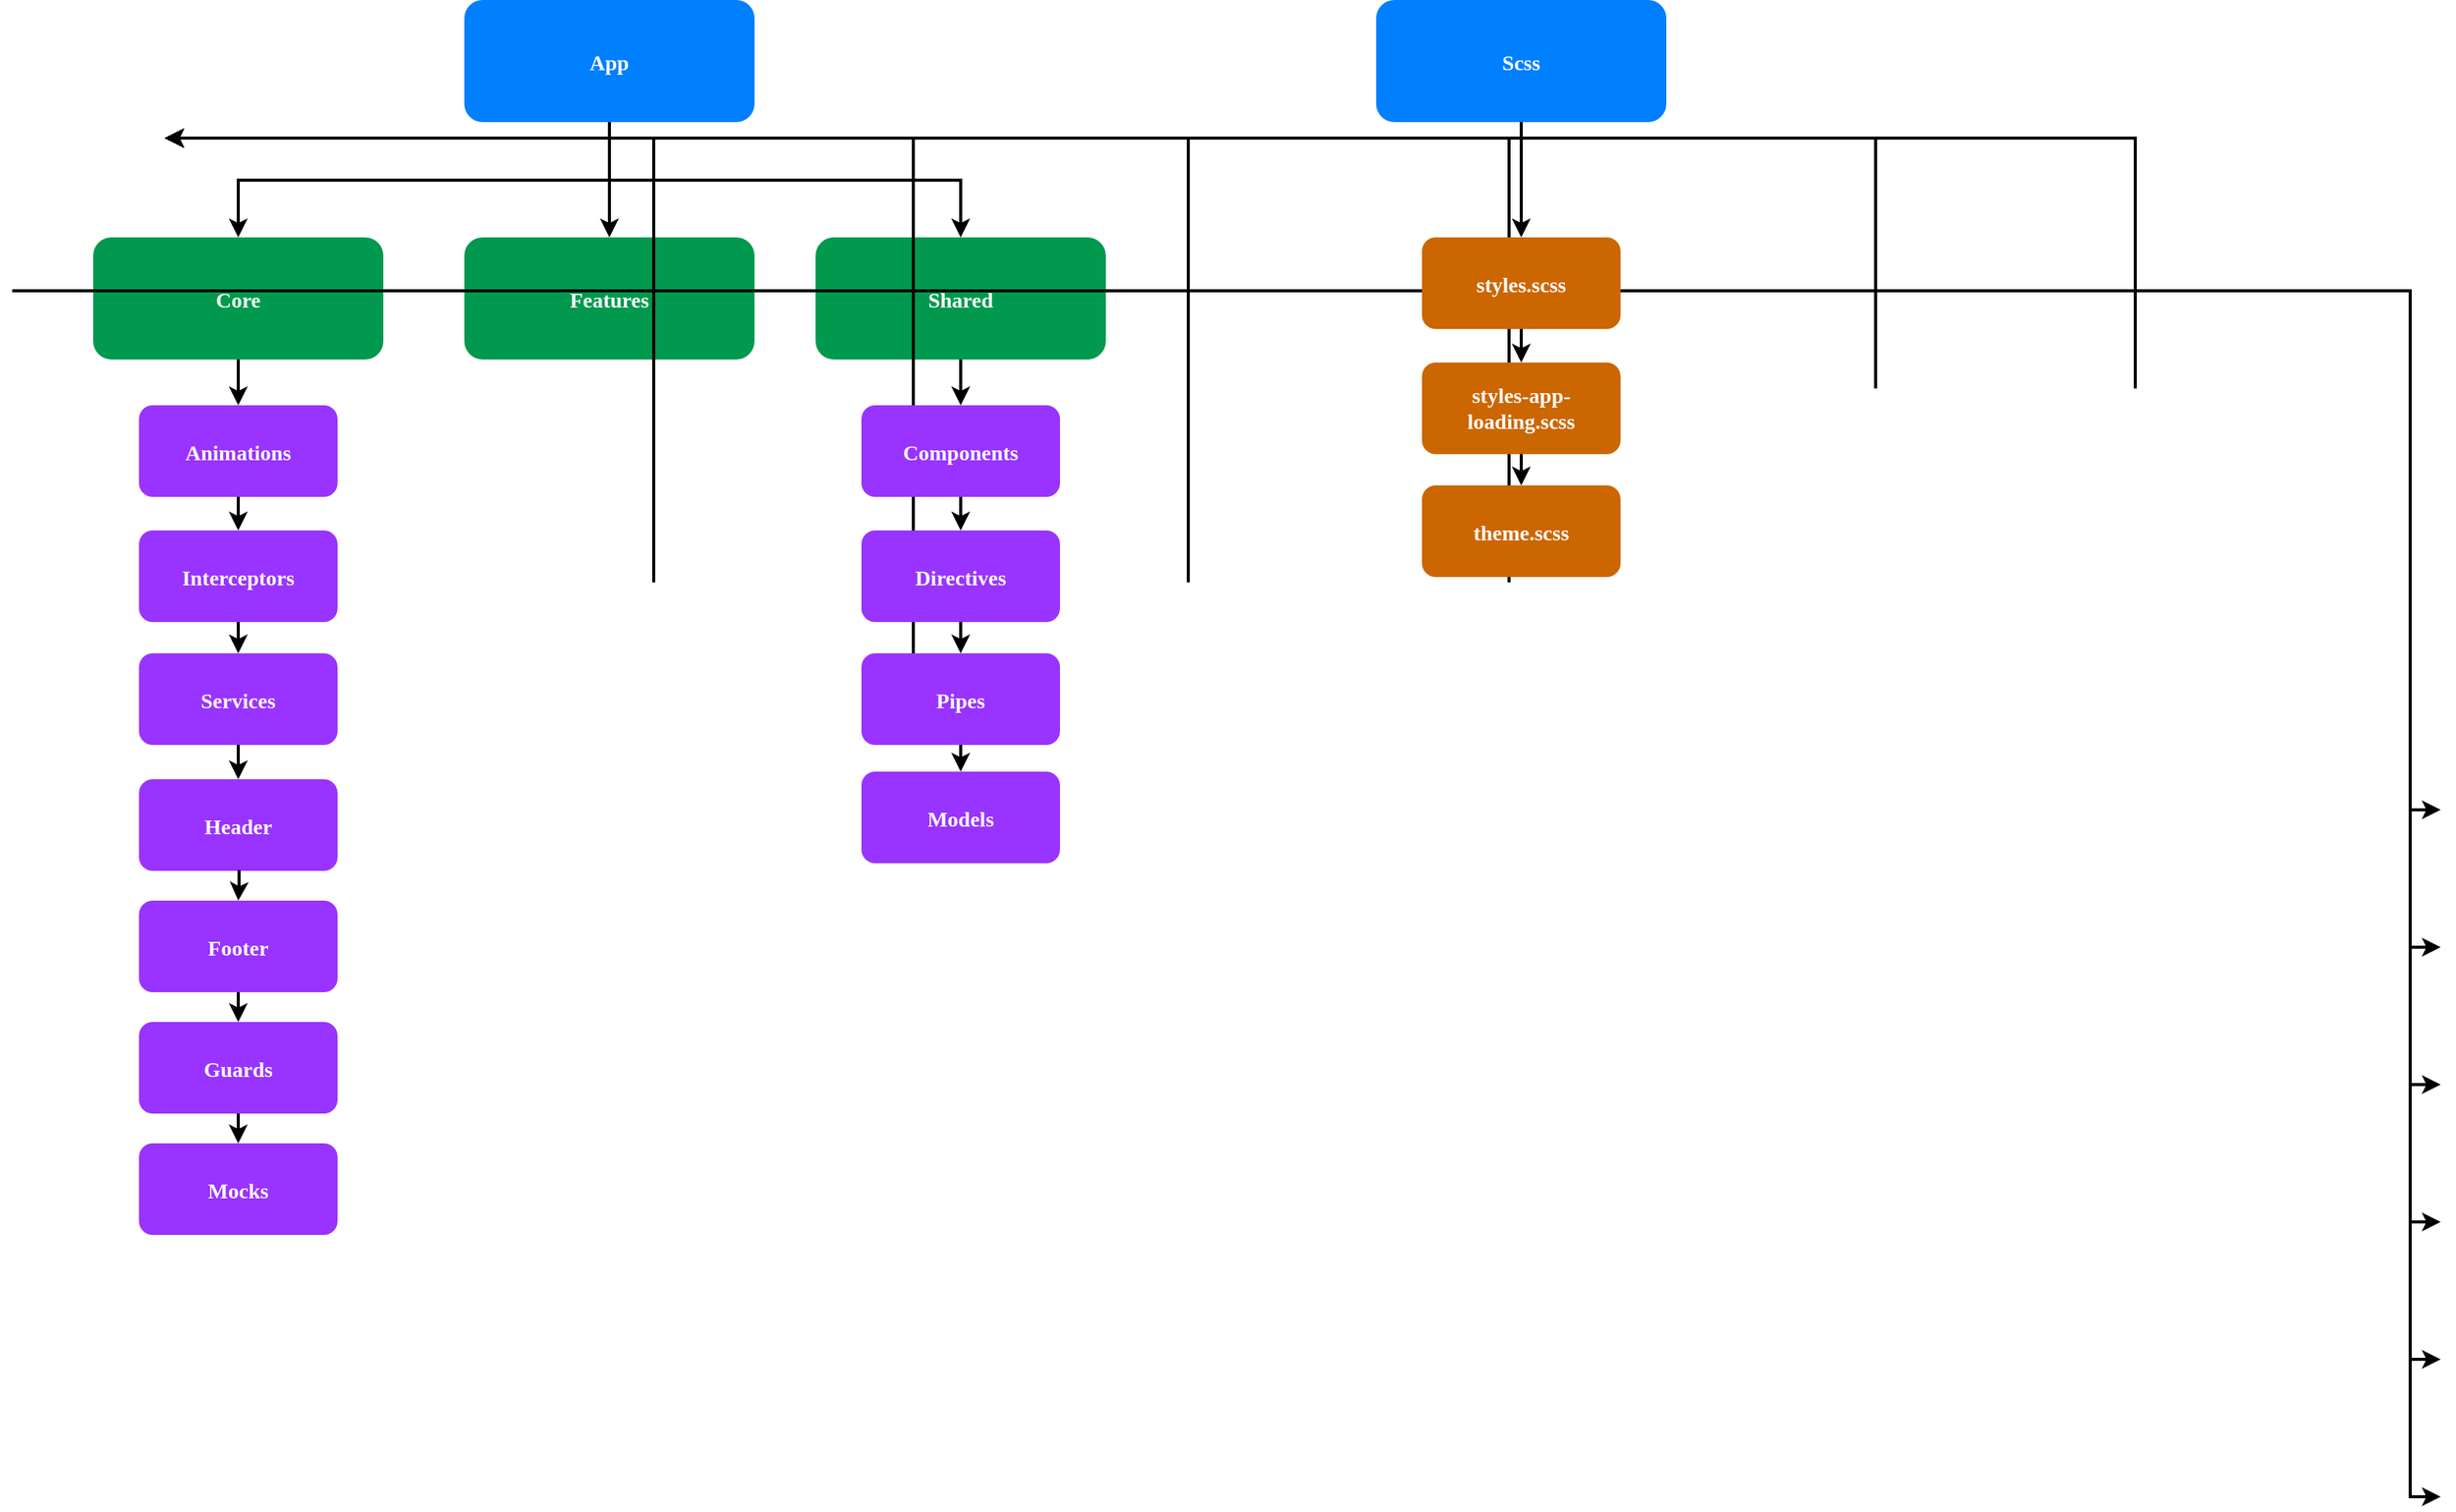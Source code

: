<mxfile version="10.9.4" type="device"><diagram name="Page-1" id="2c0d36ab-eaac-3732-788b-9136903baeff"><mxGraphModel dx="1896" dy="1019" grid="1" gridSize="10" guides="1" tooltips="1" connect="1" arrows="1" fold="1" page="1" pageScale="1.5" pageWidth="400" pageHeight="300" background="#ffffff" math="0" shadow="0"><root><mxCell id="0"/><mxCell id="1" parent="0"/><mxCell id="2" value="App" style="rounded=1;fillColor=#007FFF;gradientColor=none;strokeColor=none;fontColor=#FFFFFF;fontStyle=1;fontFamily=Tahoma;fontSize=14" parent="1" vertex="1"><mxGeometry x="273" y="45" width="190" height="80" as="geometry"/></mxCell><mxCell id="4" value="Shared" style="rounded=1;fillColor=#00994D;gradientColor=none;strokeColor=none;fontColor=#FFFFFF;fontStyle=1;fontFamily=Tahoma;fontSize=14" parent="1" vertex="1"><mxGeometry x="503.0" y="200.5" width="190" height="80" as="geometry"/></mxCell><mxCell id="9" value="" style="edgeStyle=elbowEdgeStyle;elbow=vertical;strokeWidth=2;rounded=0" parent="1" source="2" target="4" edge="1"><mxGeometry x="260" y="80.5" width="100" height="100" as="geometry"><mxPoint x="260" y="180.5" as="sourcePoint"/><mxPoint x="360" y="80.5" as="targetPoint"/></mxGeometry></mxCell><mxCell id="12" value="Features" style="rounded=1;fillColor=#00994D;gradientColor=none;strokeColor=none;fontColor=#FFFFFF;fontStyle=1;fontFamily=Tahoma;fontSize=14" parent="1" vertex="1"><mxGeometry x="273.0" y="200.5" width="190" height="80" as="geometry"/></mxCell><mxCell id="13" value="Core" style="rounded=1;fillColor=#00994D;gradientColor=none;strokeColor=none;fontColor=#FFFFFF;fontStyle=1;fontFamily=Tahoma;fontSize=14" parent="1" vertex="1"><mxGeometry x="30" y="200.5" width="190" height="80" as="geometry"/></mxCell><mxCell id="14" value="Animations" style="rounded=1;fillColor=#9933FF;gradientColor=none;strokeColor=none;fontColor=#FFFFFF;fontStyle=1;fontFamily=Tahoma;fontSize=14" parent="1" vertex="1"><mxGeometry x="60" y="310.5" width="130" height="60" as="geometry"/></mxCell><mxCell id="15" value="Interceptors" style="rounded=1;fillColor=#9933FF;gradientColor=none;strokeColor=none;fontColor=#FFFFFF;fontStyle=1;fontFamily=Tahoma;fontSize=14" parent="1" vertex="1"><mxGeometry x="60" y="392.5" width="130" height="60" as="geometry"/></mxCell><mxCell id="59" value="" style="edgeStyle=elbowEdgeStyle;elbow=vertical;strokeWidth=2;rounded=0" parent="1" source="2" target="12" edge="1"><mxGeometry x="270" y="90.5" width="100" height="100" as="geometry"><mxPoint x="785.0" y="140.5" as="sourcePoint"/><mxPoint x="1390.0" y="210.5" as="targetPoint"/></mxGeometry></mxCell><mxCell id="61" value="" style="edgeStyle=elbowEdgeStyle;elbow=vertical;strokeWidth=2;rounded=0" parent="1" source="2" target="13" edge="1"><mxGeometry x="-100" y="0.5" width="100" height="100" as="geometry"><mxPoint x="-100" y="100.5" as="sourcePoint"/><mxPoint y="0.5" as="targetPoint"/></mxGeometry></mxCell><mxCell id="62" value="" style="edgeStyle=elbowEdgeStyle;elbow=vertical;strokeWidth=2;rounded=0" parent="1" source="13" target="14" edge="1"><mxGeometry x="-100" y="0.5" width="100" height="100" as="geometry"><mxPoint x="-100" y="100.5" as="sourcePoint"/><mxPoint y="0.5" as="targetPoint"/></mxGeometry></mxCell><mxCell id="70" value="" style="edgeStyle=elbowEdgeStyle;elbow=horizontal;strokeWidth=2;rounded=0" parent="1" target="26" edge="1"><mxGeometry x="-23" y="135.5" width="100" height="100" as="geometry"><mxPoint x="417" y="485.5" as="sourcePoint"/><mxPoint x="77" y="135.5" as="targetPoint"/><Array as="points"><mxPoint x="397" y="535.5"/></Array></mxGeometry></mxCell><mxCell id="71" value="" style="edgeStyle=elbowEdgeStyle;elbow=horizontal;strokeWidth=2;rounded=0" parent="1" target="27" edge="1"><mxGeometry x="-23" y="135.5" width="100" height="100" as="geometry"><mxPoint x="417" y="485.5" as="sourcePoint"/><mxPoint x="77" y="135.5" as="targetPoint"/><Array as="points"><mxPoint x="397" y="575.5"/></Array></mxGeometry></mxCell><mxCell id="72" value="" style="edgeStyle=elbowEdgeStyle;elbow=horizontal;strokeWidth=2;rounded=0" parent="1" target="28" edge="1"><mxGeometry x="-23" y="135.5" width="100" height="100" as="geometry"><mxPoint x="417" y="485.5" as="sourcePoint"/><mxPoint x="77" y="135.5" as="targetPoint"/><Array as="points"><mxPoint x="397" y="615.5"/></Array></mxGeometry></mxCell><mxCell id="73" value="" style="edgeStyle=elbowEdgeStyle;elbow=horizontal;strokeWidth=2;rounded=0" parent="1" target="30" edge="1"><mxGeometry x="-23" y="135.5" width="100" height="100" as="geometry"><mxPoint x="592" y="485.5" as="sourcePoint"/><mxPoint x="77" y="135.5" as="targetPoint"/><Array as="points"><mxPoint x="567" y="535.5"/></Array></mxGeometry></mxCell><mxCell id="74" value="" style="edgeStyle=elbowEdgeStyle;elbow=horizontal;strokeWidth=2;rounded=0" parent="1" target="31" edge="1"><mxGeometry x="-23" y="135.5" width="100" height="100" as="geometry"><mxPoint x="592" y="485.5" as="sourcePoint"/><mxPoint x="77" y="135.5" as="targetPoint"/><Array as="points"><mxPoint x="567" y="575.5"/></Array></mxGeometry></mxCell><mxCell id="75" value="" style="edgeStyle=elbowEdgeStyle;elbow=horizontal;strokeWidth=2;rounded=0" parent="1" target="32" edge="1"><mxGeometry x="-23" y="135.5" width="100" height="100" as="geometry"><mxPoint x="592" y="485.5" as="sourcePoint"/><mxPoint x="77" y="135.5" as="targetPoint"/><Array as="points"><mxPoint x="567" y="615.5"/></Array></mxGeometry></mxCell><mxCell id="76" value="" style="edgeStyle=elbowEdgeStyle;elbow=horizontal;strokeWidth=2;rounded=0" parent="1" target="34" edge="1"><mxGeometry x="-23" y="135.5" width="100" height="100" as="geometry"><mxPoint x="767" y="485.5" as="sourcePoint"/><mxPoint x="77" y="135.5" as="targetPoint"/><Array as="points"><mxPoint x="747" y="535.5"/></Array></mxGeometry></mxCell><mxCell id="77" value="" style="edgeStyle=elbowEdgeStyle;elbow=horizontal;strokeWidth=2;rounded=0" parent="1" target="35" edge="1"><mxGeometry x="-23" y="135.5" width="100" height="100" as="geometry"><mxPoint x="767" y="485.5" as="sourcePoint"/><mxPoint x="77" y="135.5" as="targetPoint"/><Array as="points"><mxPoint x="747" y="575.5"/></Array></mxGeometry></mxCell><mxCell id="78" value="" style="edgeStyle=elbowEdgeStyle;elbow=horizontal;strokeWidth=2;rounded=0" parent="1" target="36" edge="1"><mxGeometry x="-23" y="135.5" width="100" height="100" as="geometry"><mxPoint x="767" y="485.5" as="sourcePoint"/><mxPoint x="77" y="135.5" as="targetPoint"/><Array as="points"><mxPoint x="747" y="625.5"/></Array></mxGeometry></mxCell><mxCell id="79" value="" style="edgeStyle=elbowEdgeStyle;elbow=horizontal;strokeWidth=2;rounded=0" parent="1" target="37" edge="1"><mxGeometry x="-23" y="135.5" width="100" height="100" as="geometry"><mxPoint x="767" y="485.5" as="sourcePoint"/><mxPoint x="77" y="135.5" as="targetPoint"/><Array as="points"><mxPoint x="747" y="665.5"/></Array></mxGeometry></mxCell><mxCell id="80" value="" style="edgeStyle=elbowEdgeStyle;elbow=horizontal;strokeWidth=2;rounded=0" parent="1" target="38" edge="1"><mxGeometry x="-23" y="135.5" width="100" height="100" as="geometry"><mxPoint x="767" y="485.5" as="sourcePoint"/><mxPoint x="77" y="135.5" as="targetPoint"/><Array as="points"><mxPoint x="747" y="705.5"/></Array></mxGeometry></mxCell><mxCell id="81" value="" style="edgeStyle=elbowEdgeStyle;elbow=horizontal;strokeWidth=2;rounded=0" parent="1" target="39" edge="1"><mxGeometry x="-23" y="135.5" width="100" height="100" as="geometry"><mxPoint x="767" y="485.5" as="sourcePoint"/><mxPoint x="77" y="135.5" as="targetPoint"/><Array as="points"><mxPoint x="747" y="755.5"/></Array></mxGeometry></mxCell><mxCell id="82" value="" style="edgeStyle=elbowEdgeStyle;elbow=horizontal;strokeWidth=2;rounded=0" parent="1" target="42" edge="1"><mxGeometry x="-23" y="135.5" width="100" height="100" as="geometry"><mxPoint x="977" y="485.5" as="sourcePoint"/><mxPoint x="77" y="135.5" as="targetPoint"/><Array as="points"><mxPoint x="957" y="535.5"/></Array></mxGeometry></mxCell><mxCell id="83" value="" style="edgeStyle=elbowEdgeStyle;elbow=horizontal;strokeWidth=2;rounded=0" parent="1" target="43" edge="1"><mxGeometry x="-23" y="135.5" width="100" height="100" as="geometry"><mxPoint x="977" y="485.5" as="sourcePoint"/><mxPoint x="77" y="135.5" as="targetPoint"/><Array as="points"><mxPoint x="957" y="585.5"/></Array></mxGeometry></mxCell><mxCell id="84" value="" style="edgeStyle=elbowEdgeStyle;elbow=horizontal;strokeWidth=2;rounded=0" parent="1" target="45" edge="1"><mxGeometry x="-23" y="135.5" width="100" height="100" as="geometry"><mxPoint x="1217" y="485.5" as="sourcePoint"/><mxPoint x="77" y="135.5" as="targetPoint"/><Array as="points"><mxPoint x="1197" y="545.5"/></Array></mxGeometry></mxCell><mxCell id="85" value="" style="edgeStyle=elbowEdgeStyle;elbow=horizontal;strokeWidth=2;rounded=0" parent="1" target="46" edge="1"><mxGeometry x="-23" y="135.5" width="100" height="100" as="geometry"><mxPoint x="1217" y="485.5" as="sourcePoint"/><mxPoint x="77" y="135.5" as="targetPoint"/><Array as="points"><mxPoint x="1197" y="575.5"/></Array></mxGeometry></mxCell><mxCell id="86" value="" style="edgeStyle=elbowEdgeStyle;elbow=horizontal;strokeWidth=2;rounded=0" parent="1" target="47" edge="1"><mxGeometry x="-23" y="135.5" width="100" height="100" as="geometry"><mxPoint x="1217" y="485.5" as="sourcePoint"/><mxPoint x="77" y="135.5" as="targetPoint"/><Array as="points"><mxPoint x="1197" y="625.5"/></Array></mxGeometry></mxCell><mxCell id="87" value="" style="edgeStyle=elbowEdgeStyle;elbow=horizontal;strokeWidth=2;rounded=0" parent="1" target="49" edge="1"><mxGeometry x="-23" y="135.5" width="100" height="100" as="geometry"><mxPoint x="1392" y="485.5" as="sourcePoint"/><mxPoint x="77" y="135.5" as="targetPoint"/><Array as="points"><mxPoint x="1367" y="535.5"/></Array></mxGeometry></mxCell><mxCell id="88" value="" style="edgeStyle=elbowEdgeStyle;elbow=horizontal;strokeWidth=2;rounded=0" parent="1" target="50" edge="1"><mxGeometry x="-23" y="135.5" width="100" height="100" as="geometry"><mxPoint x="1392" y="485.5" as="sourcePoint"/><mxPoint x="77" y="135.5" as="targetPoint"/><Array as="points"><mxPoint x="1367" y="595.5"/></Array></mxGeometry></mxCell><mxCell id="89" value="" style="edgeStyle=elbowEdgeStyle;elbow=horizontal;strokeWidth=2;rounded=0" parent="1" target="51" edge="1"><mxGeometry x="-23" y="135.5" width="100" height="100" as="geometry"><mxPoint x="1392" y="485.5" as="sourcePoint"/><mxPoint x="77" y="135.5" as="targetPoint"/><Array as="points"><mxPoint x="1367" y="625.5"/></Array></mxGeometry></mxCell><mxCell id="90" value="" style="edgeStyle=elbowEdgeStyle;elbow=horizontal;strokeWidth=2;rounded=0" parent="1" source="52" edge="1"><mxGeometry x="-23" y="135.5" width="100" height="100" as="geometry"><mxPoint x="-23" y="235.5" as="sourcePoint"/><mxPoint x="1567" y="575.5" as="targetPoint"/><Array as="points"><mxPoint x="1547" y="535.5"/></Array></mxGeometry></mxCell><mxCell id="91" value="" style="edgeStyle=elbowEdgeStyle;elbow=horizontal;strokeWidth=2;rounded=0" parent="1" source="52" edge="1"><mxGeometry x="-23" y="135.5" width="100" height="100" as="geometry"><mxPoint x="-23" y="235.5" as="sourcePoint"/><mxPoint x="1567" y="665.5" as="targetPoint"/><Array as="points"><mxPoint x="1547" y="575.5"/></Array></mxGeometry></mxCell><mxCell id="92" value="" style="edgeStyle=elbowEdgeStyle;elbow=horizontal;strokeWidth=2;rounded=0" parent="1" source="52" edge="1"><mxGeometry x="-23" y="135.5" width="100" height="100" as="geometry"><mxPoint x="-23" y="235.5" as="sourcePoint"/><mxPoint x="1567" y="755.5" as="targetPoint"/><Array as="points"><mxPoint x="1547" y="625.5"/></Array></mxGeometry></mxCell><mxCell id="93" value="" style="edgeStyle=elbowEdgeStyle;elbow=horizontal;strokeWidth=2;rounded=0" parent="1" source="52" edge="1"><mxGeometry x="-23" y="135.5" width="100" height="100" as="geometry"><mxPoint x="-23" y="235.5" as="sourcePoint"/><mxPoint x="1567" y="845.5" as="targetPoint"/><Array as="points"><mxPoint x="1547" y="675.5"/></Array></mxGeometry></mxCell><mxCell id="94" value="" style="edgeStyle=elbowEdgeStyle;elbow=horizontal;strokeWidth=2;rounded=0" parent="1" source="52" edge="1"><mxGeometry x="-23" y="135.5" width="100" height="100" as="geometry"><mxPoint x="-23" y="235.5" as="sourcePoint"/><mxPoint x="1567" y="935.5" as="targetPoint"/><Array as="points"><mxPoint x="1547" y="725.5"/></Array></mxGeometry></mxCell><mxCell id="95" value="" style="edgeStyle=elbowEdgeStyle;elbow=horizontal;strokeWidth=2;rounded=0" parent="1" source="52" edge="1"><mxGeometry x="-23" y="135.5" width="100" height="100" as="geometry"><mxPoint x="-23" y="235.5" as="sourcePoint"/><mxPoint x="1567" y="1025.5" as="targetPoint"/><Array as="points"><mxPoint x="1547" y="765.5"/></Array></mxGeometry></mxCell><mxCell id="107" value="" style="edgeStyle=elbowEdgeStyle;elbow=vertical;rounded=0;strokeWidth=2" parent="1" source="14" target="15" edge="1"><mxGeometry x="-100" y="0.5" width="100" height="100" as="geometry"><mxPoint x="-100" y="100.5" as="sourcePoint"/><mxPoint y="0.5" as="targetPoint"/></mxGeometry></mxCell><mxCell id="U8-JO1sIZ1LKDmyT3ZVx-124" value="Services" style="rounded=1;fillColor=#9933FF;gradientColor=none;strokeColor=none;fontColor=#FFFFFF;fontStyle=1;fontFamily=Tahoma;fontSize=14" vertex="1" parent="1"><mxGeometry x="60" y="473" width="130" height="60" as="geometry"/></mxCell><mxCell id="U8-JO1sIZ1LKDmyT3ZVx-126" value="" style="edgeStyle=elbowEdgeStyle;elbow=vertical;rounded=0;strokeWidth=2" edge="1" parent="1" source="15" target="U8-JO1sIZ1LKDmyT3ZVx-124"><mxGeometry x="-80" y="-56" width="100" height="100" as="geometry"><mxPoint x="125" y="456.5" as="sourcePoint"/><mxPoint x="145" y="354" as="targetPoint"/></mxGeometry></mxCell><mxCell id="U8-JO1sIZ1LKDmyT3ZVx-127" value="Header" style="rounded=1;fillColor=#9933FF;gradientColor=none;strokeColor=none;fontColor=#FFFFFF;fontStyle=1;fontFamily=Tahoma;fontSize=14" vertex="1" parent="1"><mxGeometry x="60" y="555.5" width="130" height="60" as="geometry"/></mxCell><mxCell id="U8-JO1sIZ1LKDmyT3ZVx-132" value="Scss" style="rounded=1;fillColor=#007FFF;gradientColor=none;strokeColor=none;fontColor=#FFFFFF;fontStyle=1;fontFamily=Tahoma;fontSize=14" vertex="1" parent="1"><mxGeometry x="870" y="45" width="190" height="80" as="geometry"/></mxCell><mxCell id="U8-JO1sIZ1LKDmyT3ZVx-133" value="Footer" style="rounded=1;fillColor=#9933FF;gradientColor=none;strokeColor=none;fontColor=#FFFFFF;fontStyle=1;fontFamily=Tahoma;fontSize=14" vertex="1" parent="1"><mxGeometry x="60" y="635" width="130" height="60" as="geometry"/></mxCell><mxCell id="U8-JO1sIZ1LKDmyT3ZVx-134" value="" style="edgeStyle=elbowEdgeStyle;elbow=vertical;rounded=0;strokeWidth=2;" edge="1" parent="1" target="U8-JO1sIZ1LKDmyT3ZVx-133"><mxGeometry x="370" y="164.333" width="100" height="100" as="geometry"><mxPoint x="125.5" y="615" as="sourcePoint"/><mxPoint x="357" y="555.833" as="targetPoint"/></mxGeometry></mxCell><mxCell id="U8-JO1sIZ1LKDmyT3ZVx-135" value="Guards" style="rounded=1;fillColor=#9933FF;gradientColor=none;strokeColor=none;fontColor=#FFFFFF;fontStyle=1;fontFamily=Tahoma;fontSize=14" vertex="1" parent="1"><mxGeometry x="60" y="714.5" width="130" height="60" as="geometry"/></mxCell><mxCell id="U8-JO1sIZ1LKDmyT3ZVx-136" value="" style="edgeStyle=elbowEdgeStyle;elbow=vertical;rounded=0;strokeWidth=2;exitX=0.5;exitY=1;exitDx=0;exitDy=0;" edge="1" parent="1" source="U8-JO1sIZ1LKDmyT3ZVx-133" target="U8-JO1sIZ1LKDmyT3ZVx-135"><mxGeometry x="521" y="244.333" width="100" height="100" as="geometry"><mxPoint x="276.5" y="695" as="sourcePoint"/><mxPoint x="276" y="715" as="targetPoint"/></mxGeometry></mxCell><mxCell id="U8-JO1sIZ1LKDmyT3ZVx-137" value="Mocks" style="rounded=1;fillColor=#9933FF;gradientColor=none;strokeColor=none;fontColor=#FFFFFF;fontStyle=1;fontFamily=Tahoma;fontSize=14" vertex="1" parent="1"><mxGeometry x="60" y="794" width="130" height="60" as="geometry"/></mxCell><mxCell id="U8-JO1sIZ1LKDmyT3ZVx-138" value="" style="edgeStyle=elbowEdgeStyle;elbow=vertical;rounded=0;strokeWidth=2;exitX=0.5;exitY=1;exitDx=0;exitDy=0;entryX=0.5;entryY=0;entryDx=0;entryDy=0;" edge="1" parent="1" source="U8-JO1sIZ1LKDmyT3ZVx-135" target="U8-JO1sIZ1LKDmyT3ZVx-137"><mxGeometry x="933" y="214.667" width="100" height="100" as="geometry"><mxPoint x="536.5" y="665" as="sourcePoint"/><mxPoint x="537" y="684.833" as="targetPoint"/></mxGeometry></mxCell><mxCell id="U8-JO1sIZ1LKDmyT3ZVx-140" value="" style="edgeStyle=elbowEdgeStyle;elbow=vertical;rounded=0;strokeWidth=2;exitX=0.5;exitY=1;exitDx=0;exitDy=0;entryX=0.5;entryY=0;entryDx=0;entryDy=0;" edge="1" parent="1" source="U8-JO1sIZ1LKDmyT3ZVx-124" target="U8-JO1sIZ1LKDmyT3ZVx-127"><mxGeometry x="380" y="124.333" width="100" height="100" as="geometry"><mxPoint x="366.5" y="495" as="sourcePoint"/><mxPoint x="367" y="515.833" as="targetPoint"/></mxGeometry></mxCell><mxCell id="U8-JO1sIZ1LKDmyT3ZVx-141" value="Components" style="rounded=1;fillColor=#9933FF;gradientColor=none;strokeColor=none;fontColor=#FFFFFF;fontStyle=1;fontFamily=Tahoma;fontSize=14" vertex="1" parent="1"><mxGeometry x="533" y="310.5" width="130" height="60" as="geometry"/></mxCell><mxCell id="U8-JO1sIZ1LKDmyT3ZVx-142" value="Directives" style="rounded=1;fillColor=#9933FF;gradientColor=none;strokeColor=none;fontColor=#FFFFFF;fontStyle=1;fontFamily=Tahoma;fontSize=14" vertex="1" parent="1"><mxGeometry x="533" y="392.5" width="130" height="60" as="geometry"/></mxCell><mxCell id="U8-JO1sIZ1LKDmyT3ZVx-143" value="" style="edgeStyle=elbowEdgeStyle;elbow=vertical;rounded=0;strokeWidth=2" edge="1" source="U8-JO1sIZ1LKDmyT3ZVx-141" target="U8-JO1sIZ1LKDmyT3ZVx-142" parent="1"><mxGeometry x="373" y="0.5" width="100" height="100" as="geometry"><mxPoint x="373" y="100.5" as="sourcePoint"/><mxPoint x="473" y="0.5" as="targetPoint"/></mxGeometry></mxCell><mxCell id="U8-JO1sIZ1LKDmyT3ZVx-144" value="Pipes" style="rounded=1;fillColor=#9933FF;gradientColor=none;strokeColor=none;fontColor=#FFFFFF;fontStyle=1;fontFamily=Tahoma;fontSize=14" vertex="1" parent="1"><mxGeometry x="533" y="473" width="130" height="60" as="geometry"/></mxCell><mxCell id="U8-JO1sIZ1LKDmyT3ZVx-145" value="Models" style="rounded=1;fillColor=#9933FF;gradientColor=none;strokeColor=none;fontColor=#FFFFFF;fontStyle=1;fontFamily=Tahoma;fontSize=14" vertex="1" parent="1"><mxGeometry x="533" y="550.5" width="130" height="60" as="geometry"/></mxCell><mxCell id="U8-JO1sIZ1LKDmyT3ZVx-146" value="" style="edgeStyle=elbowEdgeStyle;elbow=vertical;rounded=0;strokeWidth=2;exitX=0.5;exitY=1;exitDx=0;exitDy=0;" edge="1" source="U8-JO1sIZ1LKDmyT3ZVx-142" target="U8-JO1sIZ1LKDmyT3ZVx-144" parent="1"><mxGeometry x="383" y="45.5" width="100" height="100" as="geometry"><mxPoint x="608" y="425.5" as="sourcePoint"/><mxPoint x="608" y="455.5" as="targetPoint"/><Array as="points"><mxPoint x="596" y="495"/></Array></mxGeometry></mxCell><mxCell id="U8-JO1sIZ1LKDmyT3ZVx-147" value="" style="edgeStyle=elbowEdgeStyle;elbow=vertical;rounded=0;strokeWidth=2" edge="1" source="U8-JO1sIZ1LKDmyT3ZVx-144" target="U8-JO1sIZ1LKDmyT3ZVx-145" parent="1"><mxGeometry x="393" y="20.5" width="100" height="100" as="geometry"><mxPoint x="618" y="400.5" as="sourcePoint"/><mxPoint x="618" y="430.5" as="targetPoint"/></mxGeometry></mxCell><mxCell id="U8-JO1sIZ1LKDmyT3ZVx-156" value="" style="edgeStyle=elbowEdgeStyle;elbow=vertical;rounded=0;strokeWidth=2;exitX=0.5;exitY=1;exitDx=0;exitDy=0;entryX=0.5;entryY=0;entryDx=0;entryDy=0;" edge="1" parent="1" source="4" target="U8-JO1sIZ1LKDmyT3ZVx-141"><mxGeometry x="721.5" y="-48.5" width="100" height="100" as="geometry"><mxPoint x="946.5" y="321.5" as="sourcePoint"/><mxPoint x="946.5" y="343.5" as="targetPoint"/></mxGeometry></mxCell><mxCell id="U8-JO1sIZ1LKDmyT3ZVx-157" value="styles.scss" style="rounded=1;fillColor=#CC6600;gradientColor=none;strokeColor=none;fontColor=#FFFFFF;fontStyle=1;fontFamily=Tahoma;fontSize=14" vertex="1" parent="1"><mxGeometry x="900" y="200.5" width="130" height="60" as="geometry"/></mxCell><mxCell id="U8-JO1sIZ1LKDmyT3ZVx-158" value="styles-app-loading.scss" style="rounded=1;fillColor=#CC6600;gradientColor=none;strokeColor=none;fontColor=#FFFFFF;fontStyle=1;fontFamily=Tahoma;fontSize=14;whiteSpace=wrap;" vertex="1" parent="1"><mxGeometry x="900" y="282.5" width="130" height="60" as="geometry"/></mxCell><mxCell id="U8-JO1sIZ1LKDmyT3ZVx-159" value="" style="edgeStyle=elbowEdgeStyle;elbow=vertical;rounded=0;strokeWidth=2" edge="1" source="U8-JO1sIZ1LKDmyT3ZVx-157" target="U8-JO1sIZ1LKDmyT3ZVx-158" parent="1"><mxGeometry x="740" y="-109.5" width="100" height="100" as="geometry"><mxPoint x="740" y="-9.5" as="sourcePoint"/><mxPoint x="840" y="-109.5" as="targetPoint"/></mxGeometry></mxCell><mxCell id="U8-JO1sIZ1LKDmyT3ZVx-160" value="theme.scss" style="rounded=1;fillColor=#CC6600;gradientColor=none;strokeColor=none;fontColor=#FFFFFF;fontStyle=1;fontFamily=Tahoma;fontSize=14" vertex="1" parent="1"><mxGeometry x="900" y="363" width="130" height="60" as="geometry"/></mxCell><mxCell id="U8-JO1sIZ1LKDmyT3ZVx-162" value="" style="edgeStyle=elbowEdgeStyle;elbow=vertical;rounded=0;strokeWidth=2;exitX=0.5;exitY=1;exitDx=0;exitDy=0;" edge="1" source="U8-JO1sIZ1LKDmyT3ZVx-158" target="U8-JO1sIZ1LKDmyT3ZVx-160" parent="1"><mxGeometry x="750" y="-64.5" width="100" height="100" as="geometry"><mxPoint x="975" y="315.5" as="sourcePoint"/><mxPoint x="975" y="345.5" as="targetPoint"/><Array as="points"><mxPoint x="963" y="385"/></Array></mxGeometry></mxCell><mxCell id="U8-JO1sIZ1LKDmyT3ZVx-164" value="" style="edgeStyle=elbowEdgeStyle;elbow=vertical;strokeWidth=2;rounded=0;exitX=0.5;exitY=1;exitDx=0;exitDy=0;entryX=0.5;entryY=0;entryDx=0;entryDy=0;" edge="1" parent="1" source="U8-JO1sIZ1LKDmyT3ZVx-132" target="U8-JO1sIZ1LKDmyT3ZVx-157"><mxGeometry x="812" y="67" width="100" height="100" as="geometry"><mxPoint x="1280" y="191.5" as="sourcePoint"/><mxPoint x="1037" y="267" as="targetPoint"/></mxGeometry></mxCell></root></mxGraphModel></diagram></mxfile>